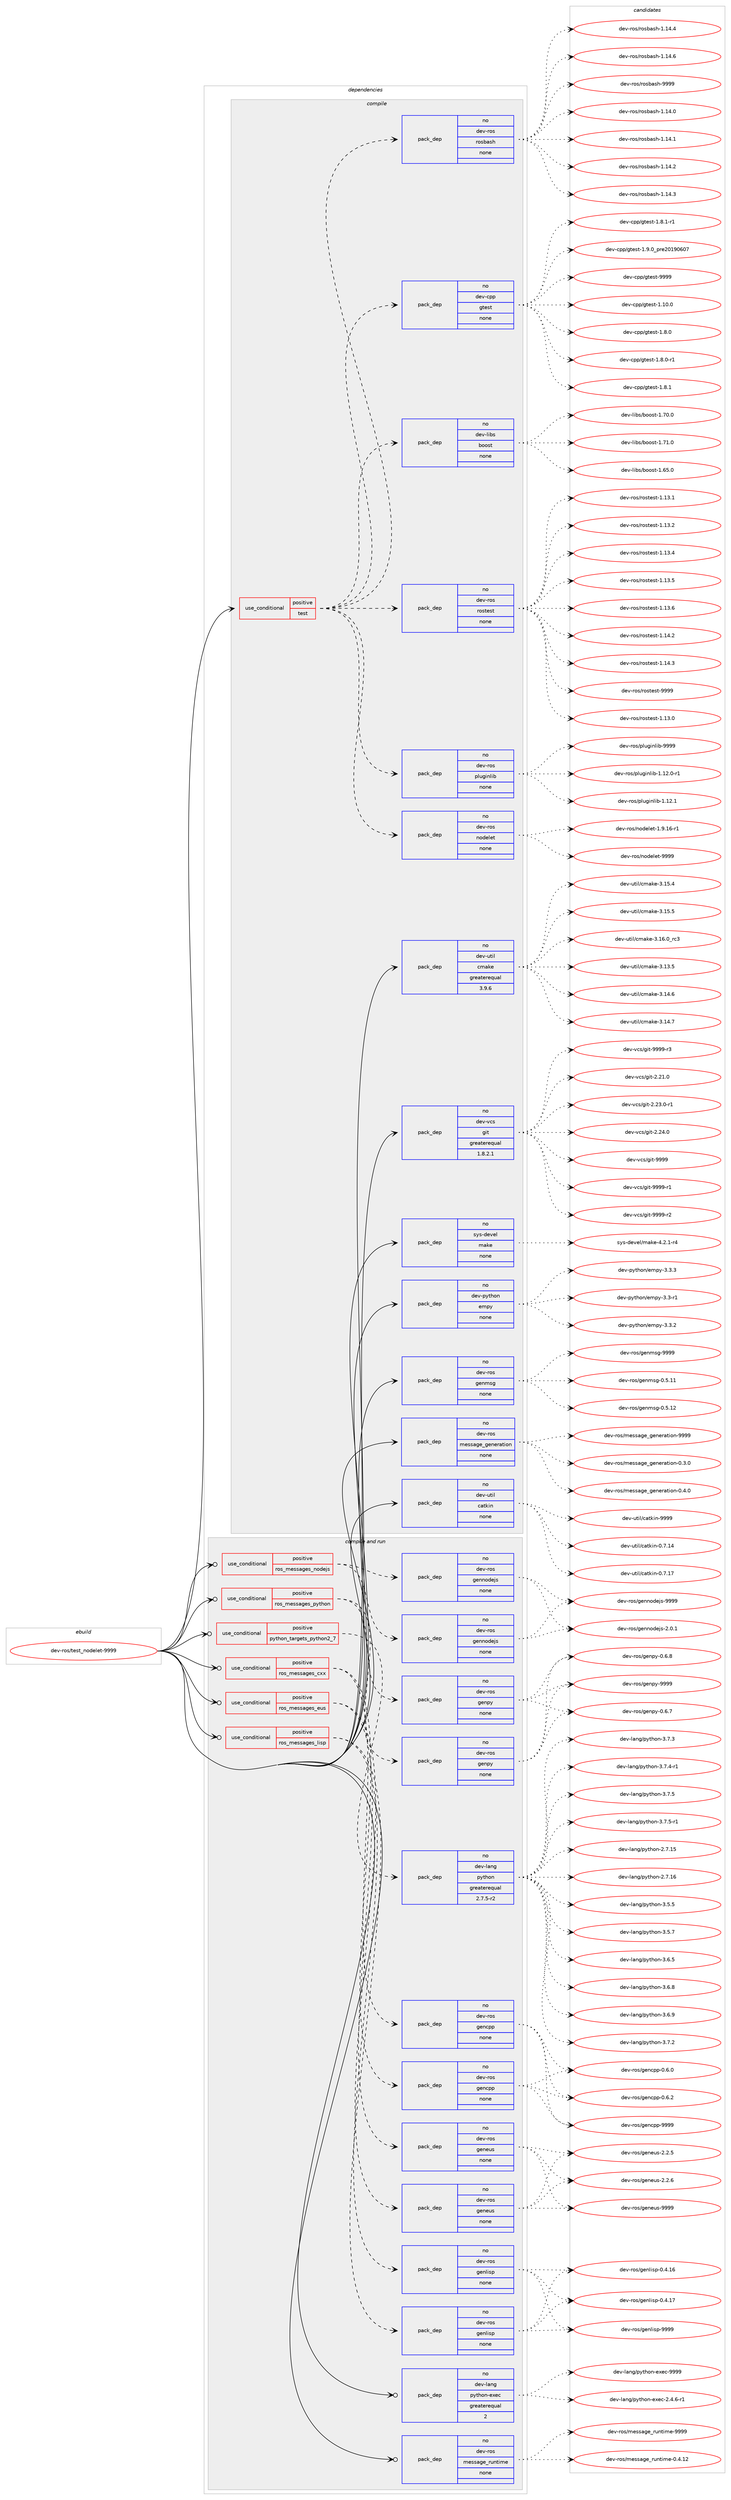 digraph prolog {

# *************
# Graph options
# *************

newrank=true;
concentrate=true;
compound=true;
graph [rankdir=LR,fontname=Helvetica,fontsize=10,ranksep=1.5];#, ranksep=2.5, nodesep=0.2];
edge  [arrowhead=vee];
node  [fontname=Helvetica,fontsize=10];

# **********
# The ebuild
# **********

subgraph cluster_leftcol {
color=gray;
rank=same;
label=<<i>ebuild</i>>;
id [label="dev-ros/test_nodelet-9999", color=red, width=4, href="../dev-ros/test_nodelet-9999.svg"];
}

# ****************
# The dependencies
# ****************

subgraph cluster_midcol {
color=gray;
label=<<i>dependencies</i>>;
subgraph cluster_compile {
fillcolor="#eeeeee";
style=filled;
label=<<i>compile</i>>;
subgraph cond155622 {
dependency668124 [label=<<TABLE BORDER="0" CELLBORDER="1" CELLSPACING="0" CELLPADDING="4"><TR><TD ROWSPAN="3" CELLPADDING="10">use_conditional</TD></TR><TR><TD>positive</TD></TR><TR><TD>test</TD></TR></TABLE>>, shape=none, color=red];
subgraph pack500596 {
dependency668125 [label=<<TABLE BORDER="0" CELLBORDER="1" CELLSPACING="0" CELLPADDING="4" WIDTH="220"><TR><TD ROWSPAN="6" CELLPADDING="30">pack_dep</TD></TR><TR><TD WIDTH="110">no</TD></TR><TR><TD>dev-ros</TD></TR><TR><TD>nodelet</TD></TR><TR><TD>none</TD></TR><TR><TD></TD></TR></TABLE>>, shape=none, color=blue];
}
dependency668124:e -> dependency668125:w [weight=20,style="dashed",arrowhead="vee"];
subgraph pack500597 {
dependency668126 [label=<<TABLE BORDER="0" CELLBORDER="1" CELLSPACING="0" CELLPADDING="4" WIDTH="220"><TR><TD ROWSPAN="6" CELLPADDING="30">pack_dep</TD></TR><TR><TD WIDTH="110">no</TD></TR><TR><TD>dev-ros</TD></TR><TR><TD>pluginlib</TD></TR><TR><TD>none</TD></TR><TR><TD></TD></TR></TABLE>>, shape=none, color=blue];
}
dependency668124:e -> dependency668126:w [weight=20,style="dashed",arrowhead="vee"];
subgraph pack500598 {
dependency668127 [label=<<TABLE BORDER="0" CELLBORDER="1" CELLSPACING="0" CELLPADDING="4" WIDTH="220"><TR><TD ROWSPAN="6" CELLPADDING="30">pack_dep</TD></TR><TR><TD WIDTH="110">no</TD></TR><TR><TD>dev-ros</TD></TR><TR><TD>rostest</TD></TR><TR><TD>none</TD></TR><TR><TD></TD></TR></TABLE>>, shape=none, color=blue];
}
dependency668124:e -> dependency668127:w [weight=20,style="dashed",arrowhead="vee"];
subgraph pack500599 {
dependency668128 [label=<<TABLE BORDER="0" CELLBORDER="1" CELLSPACING="0" CELLPADDING="4" WIDTH="220"><TR><TD ROWSPAN="6" CELLPADDING="30">pack_dep</TD></TR><TR><TD WIDTH="110">no</TD></TR><TR><TD>dev-libs</TD></TR><TR><TD>boost</TD></TR><TR><TD>none</TD></TR><TR><TD></TD></TR></TABLE>>, shape=none, color=blue];
}
dependency668124:e -> dependency668128:w [weight=20,style="dashed",arrowhead="vee"];
subgraph pack500600 {
dependency668129 [label=<<TABLE BORDER="0" CELLBORDER="1" CELLSPACING="0" CELLPADDING="4" WIDTH="220"><TR><TD ROWSPAN="6" CELLPADDING="30">pack_dep</TD></TR><TR><TD WIDTH="110">no</TD></TR><TR><TD>dev-cpp</TD></TR><TR><TD>gtest</TD></TR><TR><TD>none</TD></TR><TR><TD></TD></TR></TABLE>>, shape=none, color=blue];
}
dependency668124:e -> dependency668129:w [weight=20,style="dashed",arrowhead="vee"];
subgraph pack500601 {
dependency668130 [label=<<TABLE BORDER="0" CELLBORDER="1" CELLSPACING="0" CELLPADDING="4" WIDTH="220"><TR><TD ROWSPAN="6" CELLPADDING="30">pack_dep</TD></TR><TR><TD WIDTH="110">no</TD></TR><TR><TD>dev-ros</TD></TR><TR><TD>rosbash</TD></TR><TR><TD>none</TD></TR><TR><TD></TD></TR></TABLE>>, shape=none, color=blue];
}
dependency668124:e -> dependency668130:w [weight=20,style="dashed",arrowhead="vee"];
}
id:e -> dependency668124:w [weight=20,style="solid",arrowhead="vee"];
subgraph pack500602 {
dependency668131 [label=<<TABLE BORDER="0" CELLBORDER="1" CELLSPACING="0" CELLPADDING="4" WIDTH="220"><TR><TD ROWSPAN="6" CELLPADDING="30">pack_dep</TD></TR><TR><TD WIDTH="110">no</TD></TR><TR><TD>dev-python</TD></TR><TR><TD>empy</TD></TR><TR><TD>none</TD></TR><TR><TD></TD></TR></TABLE>>, shape=none, color=blue];
}
id:e -> dependency668131:w [weight=20,style="solid",arrowhead="vee"];
subgraph pack500603 {
dependency668132 [label=<<TABLE BORDER="0" CELLBORDER="1" CELLSPACING="0" CELLPADDING="4" WIDTH="220"><TR><TD ROWSPAN="6" CELLPADDING="30">pack_dep</TD></TR><TR><TD WIDTH="110">no</TD></TR><TR><TD>dev-ros</TD></TR><TR><TD>genmsg</TD></TR><TR><TD>none</TD></TR><TR><TD></TD></TR></TABLE>>, shape=none, color=blue];
}
id:e -> dependency668132:w [weight=20,style="solid",arrowhead="vee"];
subgraph pack500604 {
dependency668133 [label=<<TABLE BORDER="0" CELLBORDER="1" CELLSPACING="0" CELLPADDING="4" WIDTH="220"><TR><TD ROWSPAN="6" CELLPADDING="30">pack_dep</TD></TR><TR><TD WIDTH="110">no</TD></TR><TR><TD>dev-ros</TD></TR><TR><TD>message_generation</TD></TR><TR><TD>none</TD></TR><TR><TD></TD></TR></TABLE>>, shape=none, color=blue];
}
id:e -> dependency668133:w [weight=20,style="solid",arrowhead="vee"];
subgraph pack500605 {
dependency668134 [label=<<TABLE BORDER="0" CELLBORDER="1" CELLSPACING="0" CELLPADDING="4" WIDTH="220"><TR><TD ROWSPAN="6" CELLPADDING="30">pack_dep</TD></TR><TR><TD WIDTH="110">no</TD></TR><TR><TD>dev-util</TD></TR><TR><TD>catkin</TD></TR><TR><TD>none</TD></TR><TR><TD></TD></TR></TABLE>>, shape=none, color=blue];
}
id:e -> dependency668134:w [weight=20,style="solid",arrowhead="vee"];
subgraph pack500606 {
dependency668135 [label=<<TABLE BORDER="0" CELLBORDER="1" CELLSPACING="0" CELLPADDING="4" WIDTH="220"><TR><TD ROWSPAN="6" CELLPADDING="30">pack_dep</TD></TR><TR><TD WIDTH="110">no</TD></TR><TR><TD>dev-util</TD></TR><TR><TD>cmake</TD></TR><TR><TD>greaterequal</TD></TR><TR><TD>3.9.6</TD></TR></TABLE>>, shape=none, color=blue];
}
id:e -> dependency668135:w [weight=20,style="solid",arrowhead="vee"];
subgraph pack500607 {
dependency668136 [label=<<TABLE BORDER="0" CELLBORDER="1" CELLSPACING="0" CELLPADDING="4" WIDTH="220"><TR><TD ROWSPAN="6" CELLPADDING="30">pack_dep</TD></TR><TR><TD WIDTH="110">no</TD></TR><TR><TD>dev-vcs</TD></TR><TR><TD>git</TD></TR><TR><TD>greaterequal</TD></TR><TR><TD>1.8.2.1</TD></TR></TABLE>>, shape=none, color=blue];
}
id:e -> dependency668136:w [weight=20,style="solid",arrowhead="vee"];
subgraph pack500608 {
dependency668137 [label=<<TABLE BORDER="0" CELLBORDER="1" CELLSPACING="0" CELLPADDING="4" WIDTH="220"><TR><TD ROWSPAN="6" CELLPADDING="30">pack_dep</TD></TR><TR><TD WIDTH="110">no</TD></TR><TR><TD>sys-devel</TD></TR><TR><TD>make</TD></TR><TR><TD>none</TD></TR><TR><TD></TD></TR></TABLE>>, shape=none, color=blue];
}
id:e -> dependency668137:w [weight=20,style="solid",arrowhead="vee"];
}
subgraph cluster_compileandrun {
fillcolor="#eeeeee";
style=filled;
label=<<i>compile and run</i>>;
subgraph cond155623 {
dependency668138 [label=<<TABLE BORDER="0" CELLBORDER="1" CELLSPACING="0" CELLPADDING="4"><TR><TD ROWSPAN="3" CELLPADDING="10">use_conditional</TD></TR><TR><TD>positive</TD></TR><TR><TD>python_targets_python2_7</TD></TR></TABLE>>, shape=none, color=red];
subgraph pack500609 {
dependency668139 [label=<<TABLE BORDER="0" CELLBORDER="1" CELLSPACING="0" CELLPADDING="4" WIDTH="220"><TR><TD ROWSPAN="6" CELLPADDING="30">pack_dep</TD></TR><TR><TD WIDTH="110">no</TD></TR><TR><TD>dev-lang</TD></TR><TR><TD>python</TD></TR><TR><TD>greaterequal</TD></TR><TR><TD>2.7.5-r2</TD></TR></TABLE>>, shape=none, color=blue];
}
dependency668138:e -> dependency668139:w [weight=20,style="dashed",arrowhead="vee"];
}
id:e -> dependency668138:w [weight=20,style="solid",arrowhead="odotvee"];
subgraph cond155624 {
dependency668140 [label=<<TABLE BORDER="0" CELLBORDER="1" CELLSPACING="0" CELLPADDING="4"><TR><TD ROWSPAN="3" CELLPADDING="10">use_conditional</TD></TR><TR><TD>positive</TD></TR><TR><TD>ros_messages_cxx</TD></TR></TABLE>>, shape=none, color=red];
subgraph pack500610 {
dependency668141 [label=<<TABLE BORDER="0" CELLBORDER="1" CELLSPACING="0" CELLPADDING="4" WIDTH="220"><TR><TD ROWSPAN="6" CELLPADDING="30">pack_dep</TD></TR><TR><TD WIDTH="110">no</TD></TR><TR><TD>dev-ros</TD></TR><TR><TD>gencpp</TD></TR><TR><TD>none</TD></TR><TR><TD></TD></TR></TABLE>>, shape=none, color=blue];
}
dependency668140:e -> dependency668141:w [weight=20,style="dashed",arrowhead="vee"];
subgraph pack500611 {
dependency668142 [label=<<TABLE BORDER="0" CELLBORDER="1" CELLSPACING="0" CELLPADDING="4" WIDTH="220"><TR><TD ROWSPAN="6" CELLPADDING="30">pack_dep</TD></TR><TR><TD WIDTH="110">no</TD></TR><TR><TD>dev-ros</TD></TR><TR><TD>gencpp</TD></TR><TR><TD>none</TD></TR><TR><TD></TD></TR></TABLE>>, shape=none, color=blue];
}
dependency668140:e -> dependency668142:w [weight=20,style="dashed",arrowhead="vee"];
}
id:e -> dependency668140:w [weight=20,style="solid",arrowhead="odotvee"];
subgraph cond155625 {
dependency668143 [label=<<TABLE BORDER="0" CELLBORDER="1" CELLSPACING="0" CELLPADDING="4"><TR><TD ROWSPAN="3" CELLPADDING="10">use_conditional</TD></TR><TR><TD>positive</TD></TR><TR><TD>ros_messages_eus</TD></TR></TABLE>>, shape=none, color=red];
subgraph pack500612 {
dependency668144 [label=<<TABLE BORDER="0" CELLBORDER="1" CELLSPACING="0" CELLPADDING="4" WIDTH="220"><TR><TD ROWSPAN="6" CELLPADDING="30">pack_dep</TD></TR><TR><TD WIDTH="110">no</TD></TR><TR><TD>dev-ros</TD></TR><TR><TD>geneus</TD></TR><TR><TD>none</TD></TR><TR><TD></TD></TR></TABLE>>, shape=none, color=blue];
}
dependency668143:e -> dependency668144:w [weight=20,style="dashed",arrowhead="vee"];
subgraph pack500613 {
dependency668145 [label=<<TABLE BORDER="0" CELLBORDER="1" CELLSPACING="0" CELLPADDING="4" WIDTH="220"><TR><TD ROWSPAN="6" CELLPADDING="30">pack_dep</TD></TR><TR><TD WIDTH="110">no</TD></TR><TR><TD>dev-ros</TD></TR><TR><TD>geneus</TD></TR><TR><TD>none</TD></TR><TR><TD></TD></TR></TABLE>>, shape=none, color=blue];
}
dependency668143:e -> dependency668145:w [weight=20,style="dashed",arrowhead="vee"];
}
id:e -> dependency668143:w [weight=20,style="solid",arrowhead="odotvee"];
subgraph cond155626 {
dependency668146 [label=<<TABLE BORDER="0" CELLBORDER="1" CELLSPACING="0" CELLPADDING="4"><TR><TD ROWSPAN="3" CELLPADDING="10">use_conditional</TD></TR><TR><TD>positive</TD></TR><TR><TD>ros_messages_lisp</TD></TR></TABLE>>, shape=none, color=red];
subgraph pack500614 {
dependency668147 [label=<<TABLE BORDER="0" CELLBORDER="1" CELLSPACING="0" CELLPADDING="4" WIDTH="220"><TR><TD ROWSPAN="6" CELLPADDING="30">pack_dep</TD></TR><TR><TD WIDTH="110">no</TD></TR><TR><TD>dev-ros</TD></TR><TR><TD>genlisp</TD></TR><TR><TD>none</TD></TR><TR><TD></TD></TR></TABLE>>, shape=none, color=blue];
}
dependency668146:e -> dependency668147:w [weight=20,style="dashed",arrowhead="vee"];
subgraph pack500615 {
dependency668148 [label=<<TABLE BORDER="0" CELLBORDER="1" CELLSPACING="0" CELLPADDING="4" WIDTH="220"><TR><TD ROWSPAN="6" CELLPADDING="30">pack_dep</TD></TR><TR><TD WIDTH="110">no</TD></TR><TR><TD>dev-ros</TD></TR><TR><TD>genlisp</TD></TR><TR><TD>none</TD></TR><TR><TD></TD></TR></TABLE>>, shape=none, color=blue];
}
dependency668146:e -> dependency668148:w [weight=20,style="dashed",arrowhead="vee"];
}
id:e -> dependency668146:w [weight=20,style="solid",arrowhead="odotvee"];
subgraph cond155627 {
dependency668149 [label=<<TABLE BORDER="0" CELLBORDER="1" CELLSPACING="0" CELLPADDING="4"><TR><TD ROWSPAN="3" CELLPADDING="10">use_conditional</TD></TR><TR><TD>positive</TD></TR><TR><TD>ros_messages_nodejs</TD></TR></TABLE>>, shape=none, color=red];
subgraph pack500616 {
dependency668150 [label=<<TABLE BORDER="0" CELLBORDER="1" CELLSPACING="0" CELLPADDING="4" WIDTH="220"><TR><TD ROWSPAN="6" CELLPADDING="30">pack_dep</TD></TR><TR><TD WIDTH="110">no</TD></TR><TR><TD>dev-ros</TD></TR><TR><TD>gennodejs</TD></TR><TR><TD>none</TD></TR><TR><TD></TD></TR></TABLE>>, shape=none, color=blue];
}
dependency668149:e -> dependency668150:w [weight=20,style="dashed",arrowhead="vee"];
subgraph pack500617 {
dependency668151 [label=<<TABLE BORDER="0" CELLBORDER="1" CELLSPACING="0" CELLPADDING="4" WIDTH="220"><TR><TD ROWSPAN="6" CELLPADDING="30">pack_dep</TD></TR><TR><TD WIDTH="110">no</TD></TR><TR><TD>dev-ros</TD></TR><TR><TD>gennodejs</TD></TR><TR><TD>none</TD></TR><TR><TD></TD></TR></TABLE>>, shape=none, color=blue];
}
dependency668149:e -> dependency668151:w [weight=20,style="dashed",arrowhead="vee"];
}
id:e -> dependency668149:w [weight=20,style="solid",arrowhead="odotvee"];
subgraph cond155628 {
dependency668152 [label=<<TABLE BORDER="0" CELLBORDER="1" CELLSPACING="0" CELLPADDING="4"><TR><TD ROWSPAN="3" CELLPADDING="10">use_conditional</TD></TR><TR><TD>positive</TD></TR><TR><TD>ros_messages_python</TD></TR></TABLE>>, shape=none, color=red];
subgraph pack500618 {
dependency668153 [label=<<TABLE BORDER="0" CELLBORDER="1" CELLSPACING="0" CELLPADDING="4" WIDTH="220"><TR><TD ROWSPAN="6" CELLPADDING="30">pack_dep</TD></TR><TR><TD WIDTH="110">no</TD></TR><TR><TD>dev-ros</TD></TR><TR><TD>genpy</TD></TR><TR><TD>none</TD></TR><TR><TD></TD></TR></TABLE>>, shape=none, color=blue];
}
dependency668152:e -> dependency668153:w [weight=20,style="dashed",arrowhead="vee"];
subgraph pack500619 {
dependency668154 [label=<<TABLE BORDER="0" CELLBORDER="1" CELLSPACING="0" CELLPADDING="4" WIDTH="220"><TR><TD ROWSPAN="6" CELLPADDING="30">pack_dep</TD></TR><TR><TD WIDTH="110">no</TD></TR><TR><TD>dev-ros</TD></TR><TR><TD>genpy</TD></TR><TR><TD>none</TD></TR><TR><TD></TD></TR></TABLE>>, shape=none, color=blue];
}
dependency668152:e -> dependency668154:w [weight=20,style="dashed",arrowhead="vee"];
}
id:e -> dependency668152:w [weight=20,style="solid",arrowhead="odotvee"];
subgraph pack500620 {
dependency668155 [label=<<TABLE BORDER="0" CELLBORDER="1" CELLSPACING="0" CELLPADDING="4" WIDTH="220"><TR><TD ROWSPAN="6" CELLPADDING="30">pack_dep</TD></TR><TR><TD WIDTH="110">no</TD></TR><TR><TD>dev-lang</TD></TR><TR><TD>python-exec</TD></TR><TR><TD>greaterequal</TD></TR><TR><TD>2</TD></TR></TABLE>>, shape=none, color=blue];
}
id:e -> dependency668155:w [weight=20,style="solid",arrowhead="odotvee"];
subgraph pack500621 {
dependency668156 [label=<<TABLE BORDER="0" CELLBORDER="1" CELLSPACING="0" CELLPADDING="4" WIDTH="220"><TR><TD ROWSPAN="6" CELLPADDING="30">pack_dep</TD></TR><TR><TD WIDTH="110">no</TD></TR><TR><TD>dev-ros</TD></TR><TR><TD>message_runtime</TD></TR><TR><TD>none</TD></TR><TR><TD></TD></TR></TABLE>>, shape=none, color=blue];
}
id:e -> dependency668156:w [weight=20,style="solid",arrowhead="odotvee"];
}
subgraph cluster_run {
fillcolor="#eeeeee";
style=filled;
label=<<i>run</i>>;
}
}

# **************
# The candidates
# **************

subgraph cluster_choices {
rank=same;
color=gray;
label=<<i>candidates</i>>;

subgraph choice500596 {
color=black;
nodesep=1;
choice1001011184511411111547110111100101108101116454946574649544511449 [label="dev-ros/nodelet-1.9.16-r1", color=red, width=4,href="../dev-ros/nodelet-1.9.16-r1.svg"];
choice10010111845114111115471101111001011081011164557575757 [label="dev-ros/nodelet-9999", color=red, width=4,href="../dev-ros/nodelet-9999.svg"];
dependency668125:e -> choice1001011184511411111547110111100101108101116454946574649544511449:w [style=dotted,weight="100"];
dependency668125:e -> choice10010111845114111115471101111001011081011164557575757:w [style=dotted,weight="100"];
}
subgraph choice500597 {
color=black;
nodesep=1;
choice100101118451141111154711210811710310511010810598454946495046484511449 [label="dev-ros/pluginlib-1.12.0-r1", color=red, width=4,href="../dev-ros/pluginlib-1.12.0-r1.svg"];
choice10010111845114111115471121081171031051101081059845494649504649 [label="dev-ros/pluginlib-1.12.1", color=red, width=4,href="../dev-ros/pluginlib-1.12.1.svg"];
choice1001011184511411111547112108117103105110108105984557575757 [label="dev-ros/pluginlib-9999", color=red, width=4,href="../dev-ros/pluginlib-9999.svg"];
dependency668126:e -> choice100101118451141111154711210811710310511010810598454946495046484511449:w [style=dotted,weight="100"];
dependency668126:e -> choice10010111845114111115471121081171031051101081059845494649504649:w [style=dotted,weight="100"];
dependency668126:e -> choice1001011184511411111547112108117103105110108105984557575757:w [style=dotted,weight="100"];
}
subgraph choice500598 {
color=black;
nodesep=1;
choice100101118451141111154711411111511610111511645494649514648 [label="dev-ros/rostest-1.13.0", color=red, width=4,href="../dev-ros/rostest-1.13.0.svg"];
choice100101118451141111154711411111511610111511645494649514649 [label="dev-ros/rostest-1.13.1", color=red, width=4,href="../dev-ros/rostest-1.13.1.svg"];
choice100101118451141111154711411111511610111511645494649514650 [label="dev-ros/rostest-1.13.2", color=red, width=4,href="../dev-ros/rostest-1.13.2.svg"];
choice100101118451141111154711411111511610111511645494649514652 [label="dev-ros/rostest-1.13.4", color=red, width=4,href="../dev-ros/rostest-1.13.4.svg"];
choice100101118451141111154711411111511610111511645494649514653 [label="dev-ros/rostest-1.13.5", color=red, width=4,href="../dev-ros/rostest-1.13.5.svg"];
choice100101118451141111154711411111511610111511645494649514654 [label="dev-ros/rostest-1.13.6", color=red, width=4,href="../dev-ros/rostest-1.13.6.svg"];
choice100101118451141111154711411111511610111511645494649524650 [label="dev-ros/rostest-1.14.2", color=red, width=4,href="../dev-ros/rostest-1.14.2.svg"];
choice100101118451141111154711411111511610111511645494649524651 [label="dev-ros/rostest-1.14.3", color=red, width=4,href="../dev-ros/rostest-1.14.3.svg"];
choice10010111845114111115471141111151161011151164557575757 [label="dev-ros/rostest-9999", color=red, width=4,href="../dev-ros/rostest-9999.svg"];
dependency668127:e -> choice100101118451141111154711411111511610111511645494649514648:w [style=dotted,weight="100"];
dependency668127:e -> choice100101118451141111154711411111511610111511645494649514649:w [style=dotted,weight="100"];
dependency668127:e -> choice100101118451141111154711411111511610111511645494649514650:w [style=dotted,weight="100"];
dependency668127:e -> choice100101118451141111154711411111511610111511645494649514652:w [style=dotted,weight="100"];
dependency668127:e -> choice100101118451141111154711411111511610111511645494649514653:w [style=dotted,weight="100"];
dependency668127:e -> choice100101118451141111154711411111511610111511645494649514654:w [style=dotted,weight="100"];
dependency668127:e -> choice100101118451141111154711411111511610111511645494649524650:w [style=dotted,weight="100"];
dependency668127:e -> choice100101118451141111154711411111511610111511645494649524651:w [style=dotted,weight="100"];
dependency668127:e -> choice10010111845114111115471141111151161011151164557575757:w [style=dotted,weight="100"];
}
subgraph choice500599 {
color=black;
nodesep=1;
choice1001011184510810598115479811111111511645494654534648 [label="dev-libs/boost-1.65.0", color=red, width=4,href="../dev-libs/boost-1.65.0.svg"];
choice1001011184510810598115479811111111511645494655484648 [label="dev-libs/boost-1.70.0", color=red, width=4,href="../dev-libs/boost-1.70.0.svg"];
choice1001011184510810598115479811111111511645494655494648 [label="dev-libs/boost-1.71.0", color=red, width=4,href="../dev-libs/boost-1.71.0.svg"];
dependency668128:e -> choice1001011184510810598115479811111111511645494654534648:w [style=dotted,weight="100"];
dependency668128:e -> choice1001011184510810598115479811111111511645494655484648:w [style=dotted,weight="100"];
dependency668128:e -> choice1001011184510810598115479811111111511645494655494648:w [style=dotted,weight="100"];
}
subgraph choice500600 {
color=black;
nodesep=1;
choice10010111845991121124710311610111511645494649484648 [label="dev-cpp/gtest-1.10.0", color=red, width=4,href="../dev-cpp/gtest-1.10.0.svg"];
choice100101118459911211247103116101115116454946564648 [label="dev-cpp/gtest-1.8.0", color=red, width=4,href="../dev-cpp/gtest-1.8.0.svg"];
choice1001011184599112112471031161011151164549465646484511449 [label="dev-cpp/gtest-1.8.0-r1", color=red, width=4,href="../dev-cpp/gtest-1.8.0-r1.svg"];
choice100101118459911211247103116101115116454946564649 [label="dev-cpp/gtest-1.8.1", color=red, width=4,href="../dev-cpp/gtest-1.8.1.svg"];
choice1001011184599112112471031161011151164549465646494511449 [label="dev-cpp/gtest-1.8.1-r1", color=red, width=4,href="../dev-cpp/gtest-1.8.1-r1.svg"];
choice100101118459911211247103116101115116454946574648951121141015048495748544855 [label="dev-cpp/gtest-1.9.0_pre20190607", color=red, width=4,href="../dev-cpp/gtest-1.9.0_pre20190607.svg"];
choice1001011184599112112471031161011151164557575757 [label="dev-cpp/gtest-9999", color=red, width=4,href="../dev-cpp/gtest-9999.svg"];
dependency668129:e -> choice10010111845991121124710311610111511645494649484648:w [style=dotted,weight="100"];
dependency668129:e -> choice100101118459911211247103116101115116454946564648:w [style=dotted,weight="100"];
dependency668129:e -> choice1001011184599112112471031161011151164549465646484511449:w [style=dotted,weight="100"];
dependency668129:e -> choice100101118459911211247103116101115116454946564649:w [style=dotted,weight="100"];
dependency668129:e -> choice1001011184599112112471031161011151164549465646494511449:w [style=dotted,weight="100"];
dependency668129:e -> choice100101118459911211247103116101115116454946574648951121141015048495748544855:w [style=dotted,weight="100"];
dependency668129:e -> choice1001011184599112112471031161011151164557575757:w [style=dotted,weight="100"];
}
subgraph choice500601 {
color=black;
nodesep=1;
choice1001011184511411111547114111115989711510445494649524648 [label="dev-ros/rosbash-1.14.0", color=red, width=4,href="../dev-ros/rosbash-1.14.0.svg"];
choice1001011184511411111547114111115989711510445494649524649 [label="dev-ros/rosbash-1.14.1", color=red, width=4,href="../dev-ros/rosbash-1.14.1.svg"];
choice1001011184511411111547114111115989711510445494649524650 [label="dev-ros/rosbash-1.14.2", color=red, width=4,href="../dev-ros/rosbash-1.14.2.svg"];
choice1001011184511411111547114111115989711510445494649524651 [label="dev-ros/rosbash-1.14.3", color=red, width=4,href="../dev-ros/rosbash-1.14.3.svg"];
choice1001011184511411111547114111115989711510445494649524652 [label="dev-ros/rosbash-1.14.4", color=red, width=4,href="../dev-ros/rosbash-1.14.4.svg"];
choice1001011184511411111547114111115989711510445494649524654 [label="dev-ros/rosbash-1.14.6", color=red, width=4,href="../dev-ros/rosbash-1.14.6.svg"];
choice100101118451141111154711411111598971151044557575757 [label="dev-ros/rosbash-9999", color=red, width=4,href="../dev-ros/rosbash-9999.svg"];
dependency668130:e -> choice1001011184511411111547114111115989711510445494649524648:w [style=dotted,weight="100"];
dependency668130:e -> choice1001011184511411111547114111115989711510445494649524649:w [style=dotted,weight="100"];
dependency668130:e -> choice1001011184511411111547114111115989711510445494649524650:w [style=dotted,weight="100"];
dependency668130:e -> choice1001011184511411111547114111115989711510445494649524651:w [style=dotted,weight="100"];
dependency668130:e -> choice1001011184511411111547114111115989711510445494649524652:w [style=dotted,weight="100"];
dependency668130:e -> choice1001011184511411111547114111115989711510445494649524654:w [style=dotted,weight="100"];
dependency668130:e -> choice100101118451141111154711411111598971151044557575757:w [style=dotted,weight="100"];
}
subgraph choice500602 {
color=black;
nodesep=1;
choice1001011184511212111610411111047101109112121455146514511449 [label="dev-python/empy-3.3-r1", color=red, width=4,href="../dev-python/empy-3.3-r1.svg"];
choice1001011184511212111610411111047101109112121455146514650 [label="dev-python/empy-3.3.2", color=red, width=4,href="../dev-python/empy-3.3.2.svg"];
choice1001011184511212111610411111047101109112121455146514651 [label="dev-python/empy-3.3.3", color=red, width=4,href="../dev-python/empy-3.3.3.svg"];
dependency668131:e -> choice1001011184511212111610411111047101109112121455146514511449:w [style=dotted,weight="100"];
dependency668131:e -> choice1001011184511212111610411111047101109112121455146514650:w [style=dotted,weight="100"];
dependency668131:e -> choice1001011184511212111610411111047101109112121455146514651:w [style=dotted,weight="100"];
}
subgraph choice500603 {
color=black;
nodesep=1;
choice100101118451141111154710310111010911510345484653464949 [label="dev-ros/genmsg-0.5.11", color=red, width=4,href="../dev-ros/genmsg-0.5.11.svg"];
choice100101118451141111154710310111010911510345484653464950 [label="dev-ros/genmsg-0.5.12", color=red, width=4,href="../dev-ros/genmsg-0.5.12.svg"];
choice10010111845114111115471031011101091151034557575757 [label="dev-ros/genmsg-9999", color=red, width=4,href="../dev-ros/genmsg-9999.svg"];
dependency668132:e -> choice100101118451141111154710310111010911510345484653464949:w [style=dotted,weight="100"];
dependency668132:e -> choice100101118451141111154710310111010911510345484653464950:w [style=dotted,weight="100"];
dependency668132:e -> choice10010111845114111115471031011101091151034557575757:w [style=dotted,weight="100"];
}
subgraph choice500604 {
color=black;
nodesep=1;
choice1001011184511411111547109101115115971031019510310111010111497116105111110454846514648 [label="dev-ros/message_generation-0.3.0", color=red, width=4,href="../dev-ros/message_generation-0.3.0.svg"];
choice1001011184511411111547109101115115971031019510310111010111497116105111110454846524648 [label="dev-ros/message_generation-0.4.0", color=red, width=4,href="../dev-ros/message_generation-0.4.0.svg"];
choice10010111845114111115471091011151159710310195103101110101114971161051111104557575757 [label="dev-ros/message_generation-9999", color=red, width=4,href="../dev-ros/message_generation-9999.svg"];
dependency668133:e -> choice1001011184511411111547109101115115971031019510310111010111497116105111110454846514648:w [style=dotted,weight="100"];
dependency668133:e -> choice1001011184511411111547109101115115971031019510310111010111497116105111110454846524648:w [style=dotted,weight="100"];
dependency668133:e -> choice10010111845114111115471091011151159710310195103101110101114971161051111104557575757:w [style=dotted,weight="100"];
}
subgraph choice500605 {
color=black;
nodesep=1;
choice1001011184511711610510847999711610710511045484655464952 [label="dev-util/catkin-0.7.14", color=red, width=4,href="../dev-util/catkin-0.7.14.svg"];
choice1001011184511711610510847999711610710511045484655464955 [label="dev-util/catkin-0.7.17", color=red, width=4,href="../dev-util/catkin-0.7.17.svg"];
choice100101118451171161051084799971161071051104557575757 [label="dev-util/catkin-9999", color=red, width=4,href="../dev-util/catkin-9999.svg"];
dependency668134:e -> choice1001011184511711610510847999711610710511045484655464952:w [style=dotted,weight="100"];
dependency668134:e -> choice1001011184511711610510847999711610710511045484655464955:w [style=dotted,weight="100"];
dependency668134:e -> choice100101118451171161051084799971161071051104557575757:w [style=dotted,weight="100"];
}
subgraph choice500606 {
color=black;
nodesep=1;
choice1001011184511711610510847991099710710145514649514653 [label="dev-util/cmake-3.13.5", color=red, width=4,href="../dev-util/cmake-3.13.5.svg"];
choice1001011184511711610510847991099710710145514649524654 [label="dev-util/cmake-3.14.6", color=red, width=4,href="../dev-util/cmake-3.14.6.svg"];
choice1001011184511711610510847991099710710145514649524655 [label="dev-util/cmake-3.14.7", color=red, width=4,href="../dev-util/cmake-3.14.7.svg"];
choice1001011184511711610510847991099710710145514649534652 [label="dev-util/cmake-3.15.4", color=red, width=4,href="../dev-util/cmake-3.15.4.svg"];
choice1001011184511711610510847991099710710145514649534653 [label="dev-util/cmake-3.15.5", color=red, width=4,href="../dev-util/cmake-3.15.5.svg"];
choice1001011184511711610510847991099710710145514649544648951149951 [label="dev-util/cmake-3.16.0_rc3", color=red, width=4,href="../dev-util/cmake-3.16.0_rc3.svg"];
dependency668135:e -> choice1001011184511711610510847991099710710145514649514653:w [style=dotted,weight="100"];
dependency668135:e -> choice1001011184511711610510847991099710710145514649524654:w [style=dotted,weight="100"];
dependency668135:e -> choice1001011184511711610510847991099710710145514649524655:w [style=dotted,weight="100"];
dependency668135:e -> choice1001011184511711610510847991099710710145514649534652:w [style=dotted,weight="100"];
dependency668135:e -> choice1001011184511711610510847991099710710145514649534653:w [style=dotted,weight="100"];
dependency668135:e -> choice1001011184511711610510847991099710710145514649544648951149951:w [style=dotted,weight="100"];
}
subgraph choice500607 {
color=black;
nodesep=1;
choice10010111845118991154710310511645504650494648 [label="dev-vcs/git-2.21.0", color=red, width=4,href="../dev-vcs/git-2.21.0.svg"];
choice100101118451189911547103105116455046505146484511449 [label="dev-vcs/git-2.23.0-r1", color=red, width=4,href="../dev-vcs/git-2.23.0-r1.svg"];
choice10010111845118991154710310511645504650524648 [label="dev-vcs/git-2.24.0", color=red, width=4,href="../dev-vcs/git-2.24.0.svg"];
choice1001011184511899115471031051164557575757 [label="dev-vcs/git-9999", color=red, width=4,href="../dev-vcs/git-9999.svg"];
choice10010111845118991154710310511645575757574511449 [label="dev-vcs/git-9999-r1", color=red, width=4,href="../dev-vcs/git-9999-r1.svg"];
choice10010111845118991154710310511645575757574511450 [label="dev-vcs/git-9999-r2", color=red, width=4,href="../dev-vcs/git-9999-r2.svg"];
choice10010111845118991154710310511645575757574511451 [label="dev-vcs/git-9999-r3", color=red, width=4,href="../dev-vcs/git-9999-r3.svg"];
dependency668136:e -> choice10010111845118991154710310511645504650494648:w [style=dotted,weight="100"];
dependency668136:e -> choice100101118451189911547103105116455046505146484511449:w [style=dotted,weight="100"];
dependency668136:e -> choice10010111845118991154710310511645504650524648:w [style=dotted,weight="100"];
dependency668136:e -> choice1001011184511899115471031051164557575757:w [style=dotted,weight="100"];
dependency668136:e -> choice10010111845118991154710310511645575757574511449:w [style=dotted,weight="100"];
dependency668136:e -> choice10010111845118991154710310511645575757574511450:w [style=dotted,weight="100"];
dependency668136:e -> choice10010111845118991154710310511645575757574511451:w [style=dotted,weight="100"];
}
subgraph choice500608 {
color=black;
nodesep=1;
choice1151211154510010111810110847109971071014552465046494511452 [label="sys-devel/make-4.2.1-r4", color=red, width=4,href="../sys-devel/make-4.2.1-r4.svg"];
dependency668137:e -> choice1151211154510010111810110847109971071014552465046494511452:w [style=dotted,weight="100"];
}
subgraph choice500609 {
color=black;
nodesep=1;
choice10010111845108971101034711212111610411111045504655464953 [label="dev-lang/python-2.7.15", color=red, width=4,href="../dev-lang/python-2.7.15.svg"];
choice10010111845108971101034711212111610411111045504655464954 [label="dev-lang/python-2.7.16", color=red, width=4,href="../dev-lang/python-2.7.16.svg"];
choice100101118451089711010347112121116104111110455146534653 [label="dev-lang/python-3.5.5", color=red, width=4,href="../dev-lang/python-3.5.5.svg"];
choice100101118451089711010347112121116104111110455146534655 [label="dev-lang/python-3.5.7", color=red, width=4,href="../dev-lang/python-3.5.7.svg"];
choice100101118451089711010347112121116104111110455146544653 [label="dev-lang/python-3.6.5", color=red, width=4,href="../dev-lang/python-3.6.5.svg"];
choice100101118451089711010347112121116104111110455146544656 [label="dev-lang/python-3.6.8", color=red, width=4,href="../dev-lang/python-3.6.8.svg"];
choice100101118451089711010347112121116104111110455146544657 [label="dev-lang/python-3.6.9", color=red, width=4,href="../dev-lang/python-3.6.9.svg"];
choice100101118451089711010347112121116104111110455146554650 [label="dev-lang/python-3.7.2", color=red, width=4,href="../dev-lang/python-3.7.2.svg"];
choice100101118451089711010347112121116104111110455146554651 [label="dev-lang/python-3.7.3", color=red, width=4,href="../dev-lang/python-3.7.3.svg"];
choice1001011184510897110103471121211161041111104551465546524511449 [label="dev-lang/python-3.7.4-r1", color=red, width=4,href="../dev-lang/python-3.7.4-r1.svg"];
choice100101118451089711010347112121116104111110455146554653 [label="dev-lang/python-3.7.5", color=red, width=4,href="../dev-lang/python-3.7.5.svg"];
choice1001011184510897110103471121211161041111104551465546534511449 [label="dev-lang/python-3.7.5-r1", color=red, width=4,href="../dev-lang/python-3.7.5-r1.svg"];
dependency668139:e -> choice10010111845108971101034711212111610411111045504655464953:w [style=dotted,weight="100"];
dependency668139:e -> choice10010111845108971101034711212111610411111045504655464954:w [style=dotted,weight="100"];
dependency668139:e -> choice100101118451089711010347112121116104111110455146534653:w [style=dotted,weight="100"];
dependency668139:e -> choice100101118451089711010347112121116104111110455146534655:w [style=dotted,weight="100"];
dependency668139:e -> choice100101118451089711010347112121116104111110455146544653:w [style=dotted,weight="100"];
dependency668139:e -> choice100101118451089711010347112121116104111110455146544656:w [style=dotted,weight="100"];
dependency668139:e -> choice100101118451089711010347112121116104111110455146544657:w [style=dotted,weight="100"];
dependency668139:e -> choice100101118451089711010347112121116104111110455146554650:w [style=dotted,weight="100"];
dependency668139:e -> choice100101118451089711010347112121116104111110455146554651:w [style=dotted,weight="100"];
dependency668139:e -> choice1001011184510897110103471121211161041111104551465546524511449:w [style=dotted,weight="100"];
dependency668139:e -> choice100101118451089711010347112121116104111110455146554653:w [style=dotted,weight="100"];
dependency668139:e -> choice1001011184510897110103471121211161041111104551465546534511449:w [style=dotted,weight="100"];
}
subgraph choice500610 {
color=black;
nodesep=1;
choice100101118451141111154710310111099112112454846544648 [label="dev-ros/gencpp-0.6.0", color=red, width=4,href="../dev-ros/gencpp-0.6.0.svg"];
choice100101118451141111154710310111099112112454846544650 [label="dev-ros/gencpp-0.6.2", color=red, width=4,href="../dev-ros/gencpp-0.6.2.svg"];
choice1001011184511411111547103101110991121124557575757 [label="dev-ros/gencpp-9999", color=red, width=4,href="../dev-ros/gencpp-9999.svg"];
dependency668141:e -> choice100101118451141111154710310111099112112454846544648:w [style=dotted,weight="100"];
dependency668141:e -> choice100101118451141111154710310111099112112454846544650:w [style=dotted,weight="100"];
dependency668141:e -> choice1001011184511411111547103101110991121124557575757:w [style=dotted,weight="100"];
}
subgraph choice500611 {
color=black;
nodesep=1;
choice100101118451141111154710310111099112112454846544648 [label="dev-ros/gencpp-0.6.0", color=red, width=4,href="../dev-ros/gencpp-0.6.0.svg"];
choice100101118451141111154710310111099112112454846544650 [label="dev-ros/gencpp-0.6.2", color=red, width=4,href="../dev-ros/gencpp-0.6.2.svg"];
choice1001011184511411111547103101110991121124557575757 [label="dev-ros/gencpp-9999", color=red, width=4,href="../dev-ros/gencpp-9999.svg"];
dependency668142:e -> choice100101118451141111154710310111099112112454846544648:w [style=dotted,weight="100"];
dependency668142:e -> choice100101118451141111154710310111099112112454846544650:w [style=dotted,weight="100"];
dependency668142:e -> choice1001011184511411111547103101110991121124557575757:w [style=dotted,weight="100"];
}
subgraph choice500612 {
color=black;
nodesep=1;
choice1001011184511411111547103101110101117115455046504653 [label="dev-ros/geneus-2.2.5", color=red, width=4,href="../dev-ros/geneus-2.2.5.svg"];
choice1001011184511411111547103101110101117115455046504654 [label="dev-ros/geneus-2.2.6", color=red, width=4,href="../dev-ros/geneus-2.2.6.svg"];
choice10010111845114111115471031011101011171154557575757 [label="dev-ros/geneus-9999", color=red, width=4,href="../dev-ros/geneus-9999.svg"];
dependency668144:e -> choice1001011184511411111547103101110101117115455046504653:w [style=dotted,weight="100"];
dependency668144:e -> choice1001011184511411111547103101110101117115455046504654:w [style=dotted,weight="100"];
dependency668144:e -> choice10010111845114111115471031011101011171154557575757:w [style=dotted,weight="100"];
}
subgraph choice500613 {
color=black;
nodesep=1;
choice1001011184511411111547103101110101117115455046504653 [label="dev-ros/geneus-2.2.5", color=red, width=4,href="../dev-ros/geneus-2.2.5.svg"];
choice1001011184511411111547103101110101117115455046504654 [label="dev-ros/geneus-2.2.6", color=red, width=4,href="../dev-ros/geneus-2.2.6.svg"];
choice10010111845114111115471031011101011171154557575757 [label="dev-ros/geneus-9999", color=red, width=4,href="../dev-ros/geneus-9999.svg"];
dependency668145:e -> choice1001011184511411111547103101110101117115455046504653:w [style=dotted,weight="100"];
dependency668145:e -> choice1001011184511411111547103101110101117115455046504654:w [style=dotted,weight="100"];
dependency668145:e -> choice10010111845114111115471031011101011171154557575757:w [style=dotted,weight="100"];
}
subgraph choice500614 {
color=black;
nodesep=1;
choice100101118451141111154710310111010810511511245484652464954 [label="dev-ros/genlisp-0.4.16", color=red, width=4,href="../dev-ros/genlisp-0.4.16.svg"];
choice100101118451141111154710310111010810511511245484652464955 [label="dev-ros/genlisp-0.4.17", color=red, width=4,href="../dev-ros/genlisp-0.4.17.svg"];
choice10010111845114111115471031011101081051151124557575757 [label="dev-ros/genlisp-9999", color=red, width=4,href="../dev-ros/genlisp-9999.svg"];
dependency668147:e -> choice100101118451141111154710310111010810511511245484652464954:w [style=dotted,weight="100"];
dependency668147:e -> choice100101118451141111154710310111010810511511245484652464955:w [style=dotted,weight="100"];
dependency668147:e -> choice10010111845114111115471031011101081051151124557575757:w [style=dotted,weight="100"];
}
subgraph choice500615 {
color=black;
nodesep=1;
choice100101118451141111154710310111010810511511245484652464954 [label="dev-ros/genlisp-0.4.16", color=red, width=4,href="../dev-ros/genlisp-0.4.16.svg"];
choice100101118451141111154710310111010810511511245484652464955 [label="dev-ros/genlisp-0.4.17", color=red, width=4,href="../dev-ros/genlisp-0.4.17.svg"];
choice10010111845114111115471031011101081051151124557575757 [label="dev-ros/genlisp-9999", color=red, width=4,href="../dev-ros/genlisp-9999.svg"];
dependency668148:e -> choice100101118451141111154710310111010810511511245484652464954:w [style=dotted,weight="100"];
dependency668148:e -> choice100101118451141111154710310111010810511511245484652464955:w [style=dotted,weight="100"];
dependency668148:e -> choice10010111845114111115471031011101081051151124557575757:w [style=dotted,weight="100"];
}
subgraph choice500616 {
color=black;
nodesep=1;
choice1001011184511411111547103101110110111100101106115455046484649 [label="dev-ros/gennodejs-2.0.1", color=red, width=4,href="../dev-ros/gennodejs-2.0.1.svg"];
choice10010111845114111115471031011101101111001011061154557575757 [label="dev-ros/gennodejs-9999", color=red, width=4,href="../dev-ros/gennodejs-9999.svg"];
dependency668150:e -> choice1001011184511411111547103101110110111100101106115455046484649:w [style=dotted,weight="100"];
dependency668150:e -> choice10010111845114111115471031011101101111001011061154557575757:w [style=dotted,weight="100"];
}
subgraph choice500617 {
color=black;
nodesep=1;
choice1001011184511411111547103101110110111100101106115455046484649 [label="dev-ros/gennodejs-2.0.1", color=red, width=4,href="../dev-ros/gennodejs-2.0.1.svg"];
choice10010111845114111115471031011101101111001011061154557575757 [label="dev-ros/gennodejs-9999", color=red, width=4,href="../dev-ros/gennodejs-9999.svg"];
dependency668151:e -> choice1001011184511411111547103101110110111100101106115455046484649:w [style=dotted,weight="100"];
dependency668151:e -> choice10010111845114111115471031011101101111001011061154557575757:w [style=dotted,weight="100"];
}
subgraph choice500618 {
color=black;
nodesep=1;
choice1001011184511411111547103101110112121454846544655 [label="dev-ros/genpy-0.6.7", color=red, width=4,href="../dev-ros/genpy-0.6.7.svg"];
choice1001011184511411111547103101110112121454846544656 [label="dev-ros/genpy-0.6.8", color=red, width=4,href="../dev-ros/genpy-0.6.8.svg"];
choice10010111845114111115471031011101121214557575757 [label="dev-ros/genpy-9999", color=red, width=4,href="../dev-ros/genpy-9999.svg"];
dependency668153:e -> choice1001011184511411111547103101110112121454846544655:w [style=dotted,weight="100"];
dependency668153:e -> choice1001011184511411111547103101110112121454846544656:w [style=dotted,weight="100"];
dependency668153:e -> choice10010111845114111115471031011101121214557575757:w [style=dotted,weight="100"];
}
subgraph choice500619 {
color=black;
nodesep=1;
choice1001011184511411111547103101110112121454846544655 [label="dev-ros/genpy-0.6.7", color=red, width=4,href="../dev-ros/genpy-0.6.7.svg"];
choice1001011184511411111547103101110112121454846544656 [label="dev-ros/genpy-0.6.8", color=red, width=4,href="../dev-ros/genpy-0.6.8.svg"];
choice10010111845114111115471031011101121214557575757 [label="dev-ros/genpy-9999", color=red, width=4,href="../dev-ros/genpy-9999.svg"];
dependency668154:e -> choice1001011184511411111547103101110112121454846544655:w [style=dotted,weight="100"];
dependency668154:e -> choice1001011184511411111547103101110112121454846544656:w [style=dotted,weight="100"];
dependency668154:e -> choice10010111845114111115471031011101121214557575757:w [style=dotted,weight="100"];
}
subgraph choice500620 {
color=black;
nodesep=1;
choice10010111845108971101034711212111610411111045101120101994550465246544511449 [label="dev-lang/python-exec-2.4.6-r1", color=red, width=4,href="../dev-lang/python-exec-2.4.6-r1.svg"];
choice10010111845108971101034711212111610411111045101120101994557575757 [label="dev-lang/python-exec-9999", color=red, width=4,href="../dev-lang/python-exec-9999.svg"];
dependency668155:e -> choice10010111845108971101034711212111610411111045101120101994550465246544511449:w [style=dotted,weight="100"];
dependency668155:e -> choice10010111845108971101034711212111610411111045101120101994557575757:w [style=dotted,weight="100"];
}
subgraph choice500621 {
color=black;
nodesep=1;
choice1001011184511411111547109101115115971031019511411711011610510910145484652464950 [label="dev-ros/message_runtime-0.4.12", color=red, width=4,href="../dev-ros/message_runtime-0.4.12.svg"];
choice100101118451141111154710910111511597103101951141171101161051091014557575757 [label="dev-ros/message_runtime-9999", color=red, width=4,href="../dev-ros/message_runtime-9999.svg"];
dependency668156:e -> choice1001011184511411111547109101115115971031019511411711011610510910145484652464950:w [style=dotted,weight="100"];
dependency668156:e -> choice100101118451141111154710910111511597103101951141171101161051091014557575757:w [style=dotted,weight="100"];
}
}

}
